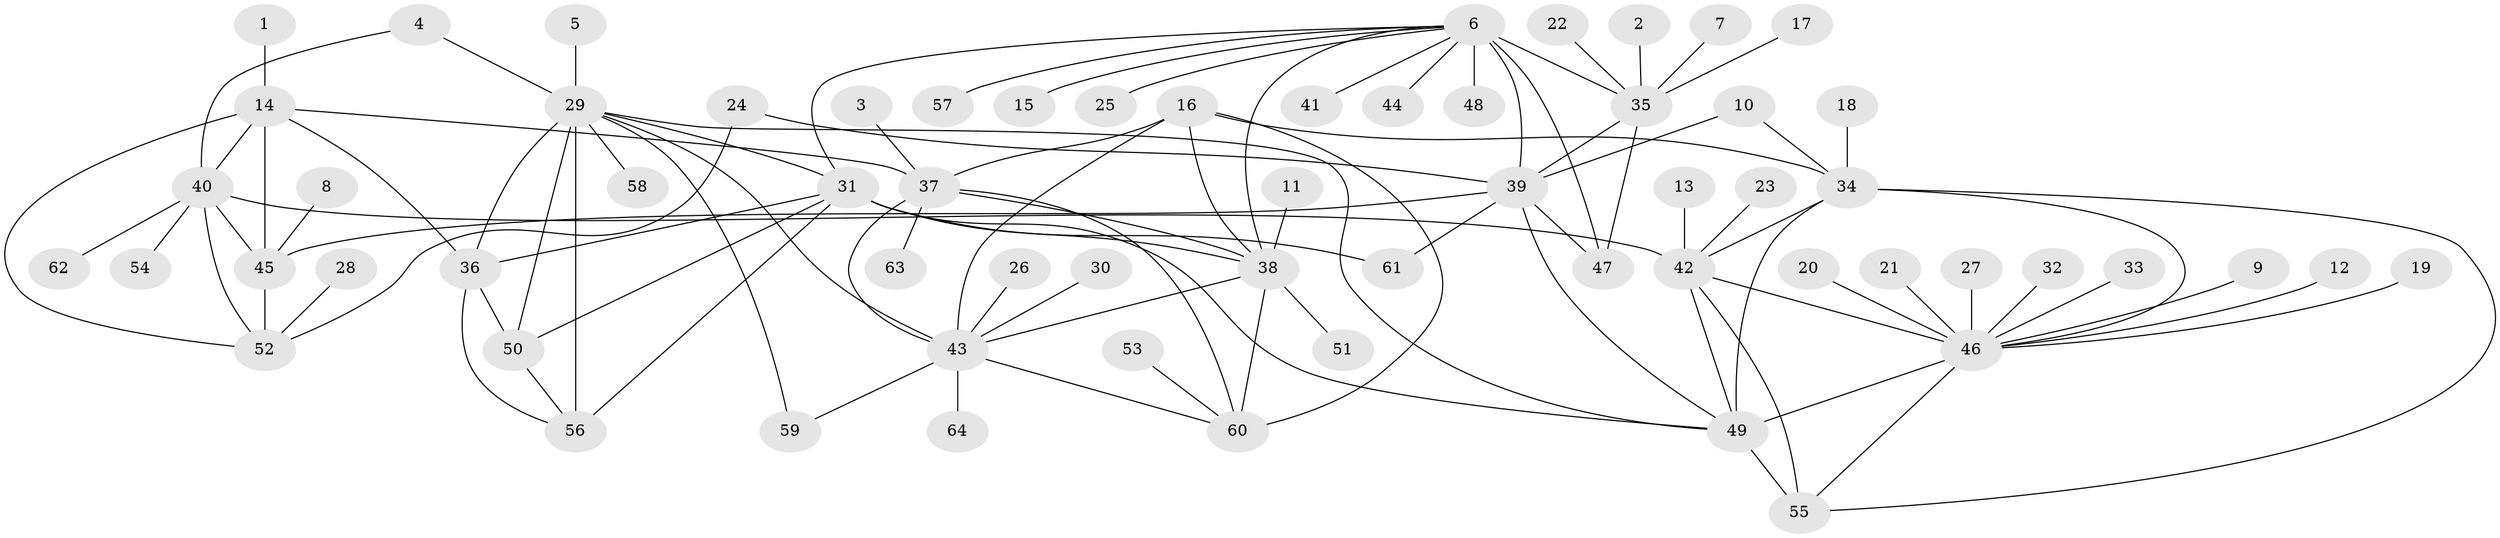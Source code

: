 // original degree distribution, {9: 0.023809523809523808, 11: 0.015873015873015872, 8: 0.03968253968253968, 6: 0.03968253968253968, 13: 0.007936507936507936, 10: 0.047619047619047616, 7: 0.05555555555555555, 15: 0.007936507936507936, 1: 0.5793650793650794, 2: 0.14285714285714285, 3: 0.03968253968253968}
// Generated by graph-tools (version 1.1) at 2025/26/03/09/25 03:26:49]
// undirected, 64 vertices, 100 edges
graph export_dot {
graph [start="1"]
  node [color=gray90,style=filled];
  1;
  2;
  3;
  4;
  5;
  6;
  7;
  8;
  9;
  10;
  11;
  12;
  13;
  14;
  15;
  16;
  17;
  18;
  19;
  20;
  21;
  22;
  23;
  24;
  25;
  26;
  27;
  28;
  29;
  30;
  31;
  32;
  33;
  34;
  35;
  36;
  37;
  38;
  39;
  40;
  41;
  42;
  43;
  44;
  45;
  46;
  47;
  48;
  49;
  50;
  51;
  52;
  53;
  54;
  55;
  56;
  57;
  58;
  59;
  60;
  61;
  62;
  63;
  64;
  1 -- 14 [weight=1.0];
  2 -- 35 [weight=1.0];
  3 -- 37 [weight=1.0];
  4 -- 29 [weight=1.0];
  4 -- 40 [weight=1.0];
  5 -- 29 [weight=1.0];
  6 -- 15 [weight=1.0];
  6 -- 25 [weight=1.0];
  6 -- 31 [weight=2.0];
  6 -- 35 [weight=4.0];
  6 -- 38 [weight=1.0];
  6 -- 39 [weight=2.0];
  6 -- 41 [weight=1.0];
  6 -- 44 [weight=1.0];
  6 -- 47 [weight=2.0];
  6 -- 48 [weight=1.0];
  6 -- 57 [weight=1.0];
  7 -- 35 [weight=1.0];
  8 -- 45 [weight=1.0];
  9 -- 46 [weight=1.0];
  10 -- 34 [weight=1.0];
  10 -- 39 [weight=1.0];
  11 -- 38 [weight=1.0];
  12 -- 46 [weight=1.0];
  13 -- 42 [weight=1.0];
  14 -- 36 [weight=1.0];
  14 -- 37 [weight=1.0];
  14 -- 40 [weight=2.0];
  14 -- 45 [weight=4.0];
  14 -- 52 [weight=2.0];
  16 -- 34 [weight=1.0];
  16 -- 37 [weight=2.0];
  16 -- 38 [weight=2.0];
  16 -- 43 [weight=2.0];
  16 -- 60 [weight=2.0];
  17 -- 35 [weight=1.0];
  18 -- 34 [weight=1.0];
  19 -- 46 [weight=1.0];
  20 -- 46 [weight=1.0];
  21 -- 46 [weight=1.0];
  22 -- 35 [weight=1.0];
  23 -- 42 [weight=1.0];
  24 -- 39 [weight=1.0];
  24 -- 52 [weight=1.0];
  26 -- 43 [weight=1.0];
  27 -- 46 [weight=1.0];
  28 -- 52 [weight=1.0];
  29 -- 31 [weight=2.0];
  29 -- 36 [weight=2.0];
  29 -- 43 [weight=1.0];
  29 -- 49 [weight=1.0];
  29 -- 50 [weight=2.0];
  29 -- 56 [weight=2.0];
  29 -- 58 [weight=1.0];
  29 -- 59 [weight=1.0];
  30 -- 43 [weight=1.0];
  31 -- 36 [weight=1.0];
  31 -- 38 [weight=1.0];
  31 -- 49 [weight=1.0];
  31 -- 50 [weight=1.0];
  31 -- 56 [weight=1.0];
  31 -- 61 [weight=1.0];
  32 -- 46 [weight=1.0];
  33 -- 46 [weight=1.0];
  34 -- 42 [weight=1.0];
  34 -- 46 [weight=1.0];
  34 -- 49 [weight=2.0];
  34 -- 55 [weight=1.0];
  35 -- 39 [weight=2.0];
  35 -- 47 [weight=2.0];
  36 -- 50 [weight=1.0];
  36 -- 56 [weight=1.0];
  37 -- 38 [weight=1.0];
  37 -- 43 [weight=1.0];
  37 -- 60 [weight=1.0];
  37 -- 63 [weight=1.0];
  38 -- 43 [weight=1.0];
  38 -- 51 [weight=1.0];
  38 -- 60 [weight=1.0];
  39 -- 45 [weight=1.0];
  39 -- 47 [weight=1.0];
  39 -- 49 [weight=1.0];
  39 -- 61 [weight=2.0];
  40 -- 42 [weight=1.0];
  40 -- 45 [weight=2.0];
  40 -- 52 [weight=1.0];
  40 -- 54 [weight=1.0];
  40 -- 62 [weight=1.0];
  42 -- 46 [weight=1.0];
  42 -- 49 [weight=2.0];
  42 -- 55 [weight=1.0];
  43 -- 59 [weight=1.0];
  43 -- 60 [weight=1.0];
  43 -- 64 [weight=1.0];
  45 -- 52 [weight=2.0];
  46 -- 49 [weight=2.0];
  46 -- 55 [weight=1.0];
  49 -- 55 [weight=2.0];
  50 -- 56 [weight=1.0];
  53 -- 60 [weight=1.0];
}
